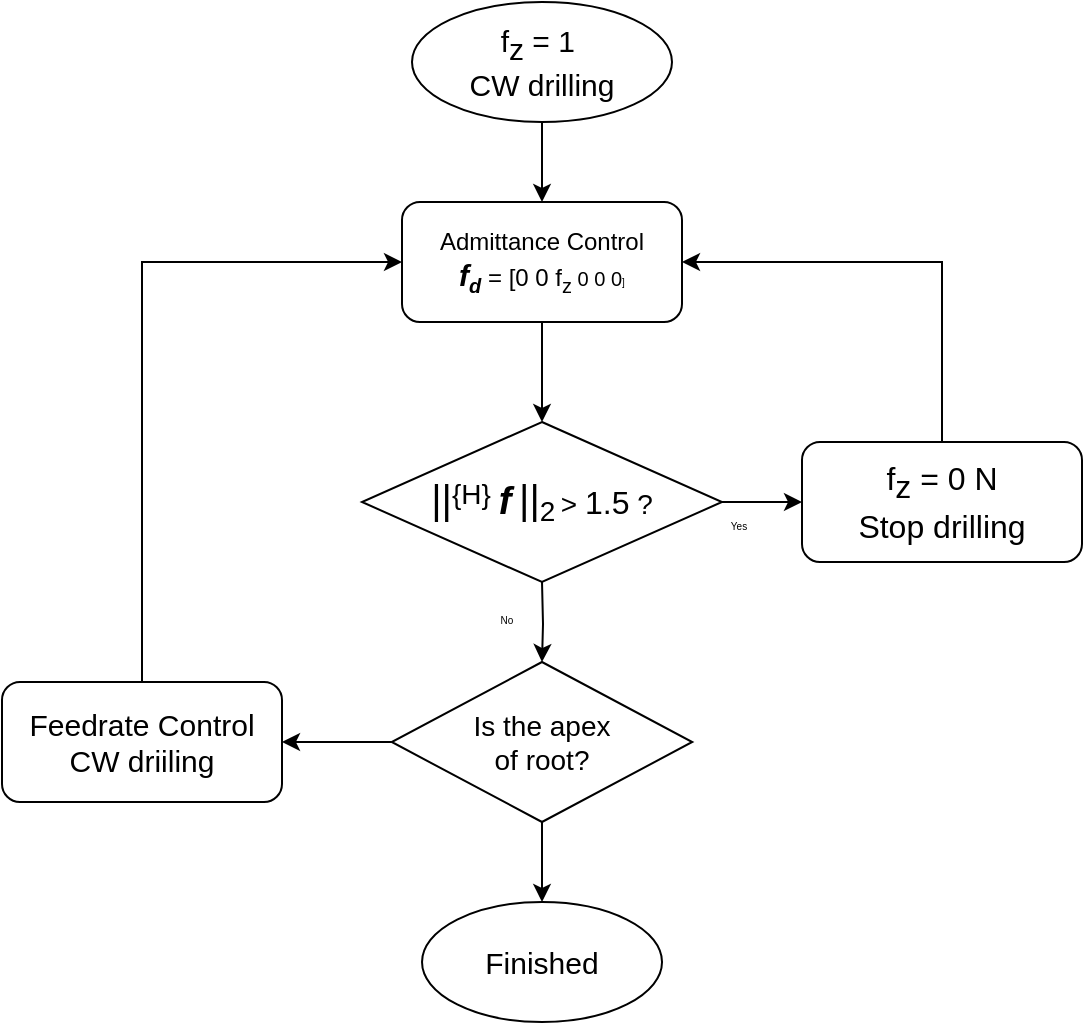 <mxfile version="14.7.7" type="device"><diagram id="ryrho7vy6mzRA2VOri5Y" name="Page-1"><mxGraphModel dx="1422" dy="706" grid="1" gridSize="10" guides="1" tooltips="1" connect="1" arrows="1" fold="1" page="1" pageScale="1" pageWidth="827" pageHeight="1169" math="0" shadow="0"><root><mxCell id="0"/><mxCell id="1" parent="0"/><mxCell id="sQNZFaU8nOFK-nQQ1xsJ-3" style="edgeStyle=orthogonalEdgeStyle;rounded=0;orthogonalLoop=1;jettySize=auto;html=1;exitX=0.5;exitY=1;exitDx=0;exitDy=0;entryX=0.5;entryY=0;entryDx=0;entryDy=0;" parent="1" source="sQNZFaU8nOFK-nQQ1xsJ-1" target="sQNZFaU8nOFK-nQQ1xsJ-2" edge="1"><mxGeometry relative="1" as="geometry"/></mxCell><mxCell id="sQNZFaU8nOFK-nQQ1xsJ-1" value="&lt;span style=&quot;font-size: 15px&quot;&gt;f&lt;sub style=&quot;font-size: 15px&quot;&gt;z&lt;/sub&gt;&lt;/span&gt;&lt;span style=&quot;font-size: 15px&quot;&gt;&amp;nbsp;= 1&amp;nbsp;&lt;br&gt;CW drilling&lt;br&gt;&lt;/span&gt;" style="ellipse;whiteSpace=wrap;html=1;fontSize=15;" parent="1" vertex="1"><mxGeometry x="335" y="40" width="130" height="60" as="geometry"/></mxCell><mxCell id="sQNZFaU8nOFK-nQQ1xsJ-13" style="edgeStyle=orthogonalEdgeStyle;rounded=0;orthogonalLoop=1;jettySize=auto;html=1;exitX=0.5;exitY=1;exitDx=0;exitDy=0;entryX=0.5;entryY=0;entryDx=0;entryDy=0;" parent="1" source="sQNZFaU8nOFK-nQQ1xsJ-2" edge="1"><mxGeometry relative="1" as="geometry"><mxPoint x="400.005" y="250" as="targetPoint"/></mxGeometry></mxCell><mxCell id="sQNZFaU8nOFK-nQQ1xsJ-2" value="Admittance Control&lt;br&gt;&lt;i&gt;&lt;b&gt;&lt;font style=&quot;font-size: 15px&quot;&gt;f&lt;/font&gt;&lt;sub&gt;d&lt;/sub&gt;&lt;/b&gt;&lt;/i&gt;&amp;nbsp;= [0 0 f&lt;sub&gt;z&lt;/sub&gt;&lt;span style=&quot;font-size: 10px&quot;&gt;&amp;nbsp;0 0 0&lt;/span&gt;&lt;span style=&quot;font-size: 5px&quot;&gt;]&lt;/span&gt;" style="rounded=1;whiteSpace=wrap;html=1;" parent="1" vertex="1"><mxGeometry x="330" y="140" width="140" height="60" as="geometry"/></mxCell><mxCell id="sQNZFaU8nOFK-nQQ1xsJ-22" style="edgeStyle=orthogonalEdgeStyle;rounded=0;orthogonalLoop=1;jettySize=auto;html=1;exitX=0.5;exitY=0;exitDx=0;exitDy=0;entryX=0;entryY=0.5;entryDx=0;entryDy=0;" parent="1" source="sQNZFaU8nOFK-nQQ1xsJ-4" target="sQNZFaU8nOFK-nQQ1xsJ-2" edge="1"><mxGeometry relative="1" as="geometry"/></mxCell><mxCell id="sQNZFaU8nOFK-nQQ1xsJ-4" value="Feedrate Control&lt;br&gt;CW driiling" style="rounded=1;whiteSpace=wrap;html=1;fontSize=15;" parent="1" vertex="1"><mxGeometry x="130" y="380" width="140" height="60" as="geometry"/></mxCell><mxCell id="sQNZFaU8nOFK-nQQ1xsJ-8" style="edgeStyle=orthogonalEdgeStyle;rounded=0;orthogonalLoop=1;jettySize=auto;html=1;exitX=1;exitY=0.5;exitDx=0;exitDy=0;" parent="1" edge="1"><mxGeometry relative="1" as="geometry"><mxPoint x="475.13" y="290" as="sourcePoint"/><mxPoint x="530" y="290" as="targetPoint"/></mxGeometry></mxCell><mxCell id="sQNZFaU8nOFK-nQQ1xsJ-17" style="edgeStyle=orthogonalEdgeStyle;rounded=0;orthogonalLoop=1;jettySize=auto;html=1;exitX=0.5;exitY=1;exitDx=0;exitDy=0;entryX=0.5;entryY=0;entryDx=0;entryDy=0;" parent="1" target="sQNZFaU8nOFK-nQQ1xsJ-15" edge="1"><mxGeometry relative="1" as="geometry"><mxPoint x="400.005" y="330" as="sourcePoint"/></mxGeometry></mxCell><mxCell id="sQNZFaU8nOFK-nQQ1xsJ-10" value="Yes" style="text;html=1;align=center;verticalAlign=middle;resizable=0;points=[];autosize=1;strokeColor=none;fontSize=5;" parent="1" vertex="1"><mxGeometry x="478" y="296" width="40" height="10" as="geometry"/></mxCell><mxCell id="sQNZFaU8nOFK-nQQ1xsJ-11" value="No" style="text;html=1;align=center;verticalAlign=middle;resizable=0;points=[];autosize=1;strokeColor=none;fontSize=5;" parent="1" vertex="1"><mxGeometry x="367" y="343" width="30" height="10" as="geometry"/></mxCell><mxCell id="sQNZFaU8nOFK-nQQ1xsJ-18" style="edgeStyle=orthogonalEdgeStyle;rounded=0;orthogonalLoop=1;jettySize=auto;html=1;exitX=0.5;exitY=1;exitDx=0;exitDy=0;" parent="1" source="sQNZFaU8nOFK-nQQ1xsJ-15" target="sQNZFaU8nOFK-nQQ1xsJ-16" edge="1"><mxGeometry relative="1" as="geometry"/></mxCell><mxCell id="sQNZFaU8nOFK-nQQ1xsJ-19" style="edgeStyle=orthogonalEdgeStyle;rounded=0;orthogonalLoop=1;jettySize=auto;html=1;exitX=0;exitY=0.5;exitDx=0;exitDy=0;entryX=1;entryY=0.5;entryDx=0;entryDy=0;" parent="1" source="sQNZFaU8nOFK-nQQ1xsJ-15" target="sQNZFaU8nOFK-nQQ1xsJ-4" edge="1"><mxGeometry relative="1" as="geometry"><mxPoint x="280" y="410.333" as="targetPoint"/></mxGeometry></mxCell><mxCell id="sQNZFaU8nOFK-nQQ1xsJ-15" value="&lt;span style=&quot;font-size: 14px&quot;&gt;Is the apex &lt;br&gt;of root?&lt;/span&gt;" style="rhombus;whiteSpace=wrap;html=1;" parent="1" vertex="1"><mxGeometry x="324.87" y="370" width="150.25" height="80" as="geometry"/></mxCell><mxCell id="sQNZFaU8nOFK-nQQ1xsJ-16" value="&lt;span style=&quot;font-size: 15px;&quot;&gt;Finished&lt;/span&gt;" style="ellipse;whiteSpace=wrap;html=1;fontSize=15;" parent="1" vertex="1"><mxGeometry x="340.01" y="490" width="120" height="60" as="geometry"/></mxCell><mxCell id="uBP-OW-Wnr3VD_d4FEBw-3" style="edgeStyle=orthogonalEdgeStyle;rounded=0;orthogonalLoop=1;jettySize=auto;html=1;exitX=0.5;exitY=0;exitDx=0;exitDy=0;entryX=1;entryY=0.5;entryDx=0;entryDy=0;" parent="1" source="uBP-OW-Wnr3VD_d4FEBw-2" target="sQNZFaU8nOFK-nQQ1xsJ-2" edge="1"><mxGeometry relative="1" as="geometry"/></mxCell><mxCell id="uBP-OW-Wnr3VD_d4FEBw-2" value="&lt;span style=&quot;font-size: 16px;&quot;&gt;f&lt;sub style=&quot;font-size: 16px;&quot;&gt;z&lt;/sub&gt;&lt;/span&gt;&lt;span style=&quot;font-size: 16px;&quot;&gt;&amp;nbsp;= 0 N&lt;br style=&quot;font-size: 16px;&quot;&gt;Stop drilling&lt;br style=&quot;font-size: 16px;&quot;&gt;&lt;/span&gt;" style="rounded=1;whiteSpace=wrap;html=1;fontSize=16;" parent="1" vertex="1"><mxGeometry x="530" y="260" width="140" height="60" as="geometry"/></mxCell><mxCell id="uBP-OW-Wnr3VD_d4FEBw-4" value="&lt;font style=&quot;font-size: 20px&quot;&gt;||&lt;/font&gt;&lt;sup style=&quot;font-size: 14px&quot;&gt;{H}&amp;nbsp;&lt;/sup&gt;&lt;b&gt;&lt;i&gt;&lt;font style=&quot;font-size: 19px&quot;&gt;f&lt;/font&gt;&lt;/i&gt;&lt;/b&gt;&lt;b style=&quot;font-size: 14px&quot;&gt;&amp;nbsp;&lt;/b&gt;&lt;span style=&quot;font-size: 20px&quot;&gt;||&lt;/span&gt;&lt;sub style=&quot;font-size: 14px&quot;&gt;2&lt;/sub&gt;&lt;span style=&quot;font-size: 11.667px&quot;&gt;&lt;sub&gt;&amp;nbsp;&lt;/sub&gt;&lt;/span&gt;&lt;span style=&quot;font-size: 14px&quot;&gt;&amp;gt;&amp;nbsp;&lt;/span&gt;&lt;font style=&quot;font-size: 16px&quot;&gt;1.5&lt;/font&gt;&lt;span style=&quot;font-size: 14px&quot;&gt;&amp;nbsp;?&lt;/span&gt;" style="rhombus;whiteSpace=wrap;html=1;" parent="1" vertex="1"><mxGeometry x="309.99" y="250" width="180" height="80" as="geometry"/></mxCell></root></mxGraphModel></diagram></mxfile>